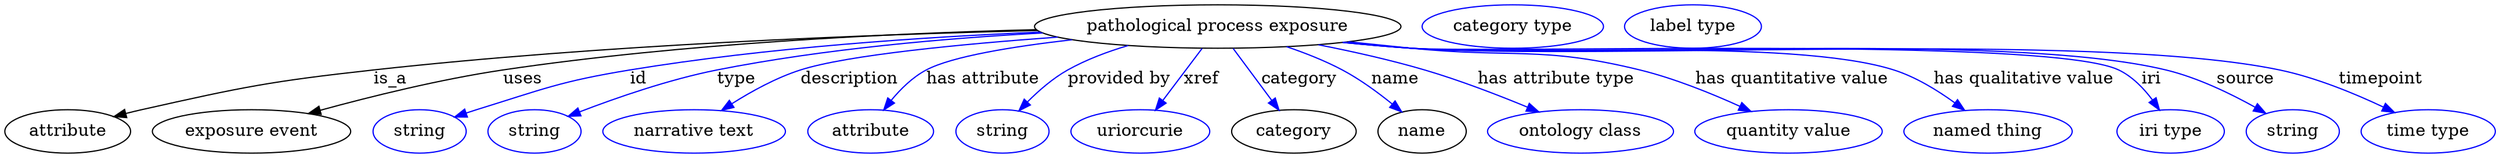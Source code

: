 digraph {
	graph [bb="0,0,2056.2,123"];
	node [label="\N"];
	"pathological process exposure"	[height=0.5,
		label="pathological process exposure",
		pos="1001,105",
		width=4.2066];
	attribute	[height=0.5,
		pos="51.995,18",
		width=1.4443];
	"pathological process exposure" -> attribute	[label=is_a,
		lp="322,61.5",
		pos="e,90.239,30.314 852.23,101.52 711.63,97.99 494.96,89.47 308,69 220.62,59.433 198.78,55.158 113,36 108.83,35.07 104.53,34.031 100.22,\
32.938"];
	"exposure event"	[height=0.5,
		pos="204,18",
		width=2.2748];
	"pathological process exposure" -> "exposure event"	[label=uses,
		lp="432.5,61.5",
		pos="e,251.54,32.69 851.5,102.12 732.87,98.931 563.09,90.583 416,69 363,61.224 303.75,46.746 261.39,35.363"];
	id	[color=blue,
		height=0.5,
		label=string,
		pos="342,18",
		width=1.0652];
	"pathological process exposure" -> id	[color=blue,
		label=id,
		lp="523,61.5",
		pos="e,371.38,29.712 854.26,100.43 757.63,96.365 628.64,87.652 516,69 468.72,61.172 416.05,44.936 381.17,33.082",
		style=solid];
	type	[color=blue,
		height=0.5,
		label=string,
		pos="437,18",
		width=1.0652];
	"pathological process exposure" -> type	[color=blue,
		label=type,
		lp="604,61.5",
		pos="e,464.82,30.508 856.05,99.71 776.33,95.355 676.02,86.597 588,69 548.34,61.073 504.64,45.853 474.5,34.278",
		style=solid];
	description	[color=blue,
		height=0.5,
		label="narrative text",
		pos="569,18",
		width=2.0943];
	"pathological process exposure" -> description	[color=blue,
		label=description,
		lp="696.5,61.5",
		pos="e,591.38,35.406 868.11,96.246 788.16,90.468 694.61,81.426 656,69 636.13,62.606 615.8,51.245 599.79,40.967",
		style=solid];
	"has attribute"	[color=blue,
		height=0.5,
		label=attribute,
		pos="714,18",
		width=1.4443];
	"pathological process exposure" -> "has attribute"	[color=blue,
		label="has attribute",
		lp="806,61.5",
		pos="e,724.46,35.748 879.92,94.168 830.66,88.593 780.34,80.405 759,69 747.84,63.04 738.07,53.176 730.51,43.778",
		style=solid];
	"provided by"	[color=blue,
		height=0.5,
		label=string,
		pos="822,18",
		width=1.0652];
	"pathological process exposure" -> "provided by"	[color=blue,
		label="provided by",
		lp="918.5,61.5",
		pos="e,835.59,35.116 926.32,89.31 909.16,84.267 891.44,77.636 876,69 863.68,62.11 851.93,51.856 842.57,42.424",
		style=solid];
	xref	[color=blue,
		height=0.5,
		label=uriorcurie,
		pos="936,18",
		width=1.5887];
	"pathological process exposure" -> xref	[color=blue,
		label=xref,
		lp="987.5,61.5",
		pos="e,948.69,35.597 987.84,86.799 978.38,74.426 965.48,57.555 954.91,43.738",
		style=solid];
	category	[height=0.5,
		pos="1063,18",
		width=1.4263];
	"pathological process exposure" -> category	[color=blue,
		label=category,
		lp="1067.5,61.5",
		pos="e,1050.9,35.597 1013.5,86.799 1022.6,74.426 1034.9,57.555 1045,43.738",
		style=solid];
	name	[height=0.5,
		pos="1169,18",
		width=1.011];
	"pathological process exposure" -> name	[color=blue,
		label=name,
		lp="1147,61.5",
		pos="e,1152.1,34.206 1057.4,88.21 1072.6,83.003 1088.8,76.569 1103,69 1117.6,61.203 1132.5,50.278 1144.4,40.628",
		style=solid];
	"has attribute type"	[color=blue,
		height=0.5,
		label="ontology class",
		pos="1300,18",
		width=2.1304];
	"pathological process exposure" -> "has attribute type"	[color=blue,
		label="has attribute type",
		lp="1280,61.5",
		pos="e,1265.5,34.182 1083.8,89.823 1111.8,84.282 1143,77.257 1171,69 1199.9,60.494 1231.4,48.329 1256.1,38.128",
		style=solid];
	"has quantitative value"	[color=blue,
		height=0.5,
		label="quantity value",
		pos="1472,18",
		width=2.1484];
	"pathological process exposure" -> "has quantitative value"	[color=blue,
		label="has quantitative value",
		lp="1475,61.5",
		pos="e,1441,34.554 1109,92.371 1126.4,90.543 1144.2,88.698 1161,87 1244.5,78.566 1267.5,89.016 1349,69 1377.5,61.995 1408.1,49.573 1431.7,\
38.864",
		style=solid];
	"has qualitative value"	[color=blue,
		height=0.5,
		label="named thing",
		pos="1637,18",
		width=1.9318];
	"pathological process exposure" -> "has qualitative value"	[color=blue,
		label="has qualitative value",
		lp="1666.5,61.5",
		pos="e,1617.6,35.555 1105.9,91.933 1124.3,90.086 1143.2,88.349 1161,87 1249.3,80.32 1474.6,95.807 1559,69 1577.1,63.232 1595.2,52.102 \
1609.4,41.804",
		style=solid];
	iri	[color=blue,
		height=0.5,
		label="iri type",
		pos="1788,18",
		width=1.2277];
	"pathological process exposure" -> iri	[color=blue,
		label=iri,
		lp="1772,61.5",
		pos="e,1778.7,35.746 1104.6,91.845 1123.4,89.972 1142.7,88.249 1161,87 1225.8,82.567 1686.4,96.984 1745,69 1756.3,63.58 1765.9,53.607 \
1773,43.987",
		style=solid];
	source	[color=blue,
		height=0.5,
		label=string,
		pos="1889,18",
		width=1.0652];
	"pathological process exposure" -> source	[color=blue,
		label=source,
		lp="1850,61.5",
		pos="e,1867.1,32.781 1104.6,91.815 1123.4,89.946 1142.7,88.232 1161,87 1299.2,77.676 1649.4,101.47 1784,69 1810.4,62.637 1838,49.172 \
1858.3,37.817",
		style=solid];
	timepoint	[color=blue,
		height=0.5,
		label="time type",
		pos="2001,18",
		width=1.5346];
	"pathological process exposure" -> timepoint	[color=blue,
		label=timepoint,
		lp="1962,61.5",
		pos="e,1973.1,33.748 1104.2,91.801 1123.1,89.921 1142.6,88.206 1161,87 1320,76.572 1722,101.54 1878,69 1908.1,62.727 1940.2,49.429 1964,\
38.124",
		style=solid];
	"named thing_category"	[color=blue,
		height=0.5,
		label="category type",
		pos="1245,105",
		width=2.0762];
	attribute_name	[color=blue,
		height=0.5,
		label="label type",
		pos="1394,105",
		width=1.5707];
}

